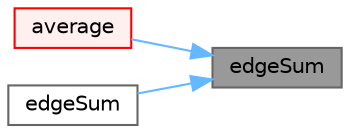 digraph "edgeSum"
{
 // LATEX_PDF_SIZE
  bgcolor="transparent";
  edge [fontname=Helvetica,fontsize=10,labelfontname=Helvetica,labelfontsize=10];
  node [fontname=Helvetica,fontsize=10,shape=box,height=0.2,width=0.4];
  rankdir="RL";
  Node1 [id="Node000001",label="edgeSum",height=0.2,width=0.4,color="gray40", fillcolor="grey60", style="filled", fontcolor="black",tooltip=" "];
  Node1 -> Node2 [id="edge1_Node000001_Node000002",dir="back",color="steelblue1",style="solid",tooltip=" "];
  Node2 [id="Node000002",label="average",height=0.2,width=0.4,color="red", fillcolor="#FFF0F0", style="filled",URL="$namespaceFoam_1_1fac.html#ae8fa8eadb69b5eef1c999b31cbc388c5",tooltip=" "];
  Node1 -> Node6 [id="edge2_Node000001_Node000006",dir="back",color="steelblue1",style="solid",tooltip=" "];
  Node6 [id="Node000006",label="edgeSum",height=0.2,width=0.4,color="grey40", fillcolor="white", style="filled",URL="$namespaceFoam_1_1fac.html#a1ba81a584bddc7b5f00aca826c824730",tooltip=" "];
}
